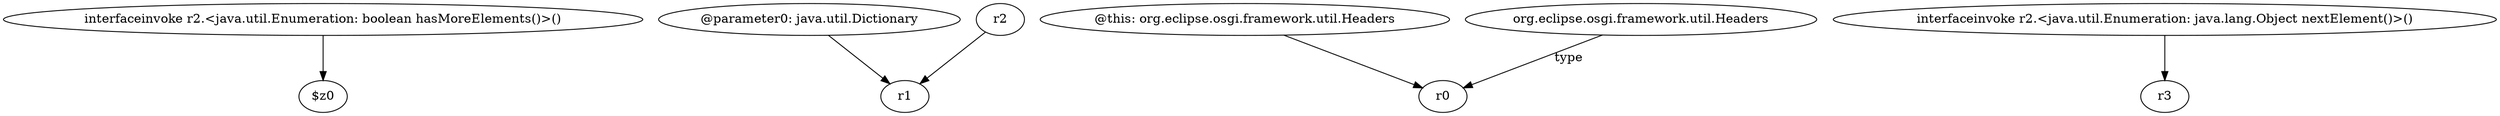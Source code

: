 digraph g {
0[label="interfaceinvoke r2.<java.util.Enumeration: boolean hasMoreElements()>()"]
1[label="$z0"]
0->1[label=""]
2[label="@parameter0: java.util.Dictionary"]
3[label="r1"]
2->3[label=""]
4[label="@this: org.eclipse.osgi.framework.util.Headers"]
5[label="r0"]
4->5[label=""]
6[label="interfaceinvoke r2.<java.util.Enumeration: java.lang.Object nextElement()>()"]
7[label="r3"]
6->7[label=""]
8[label="org.eclipse.osgi.framework.util.Headers"]
8->5[label="type"]
9[label="r2"]
9->3[label=""]
}
